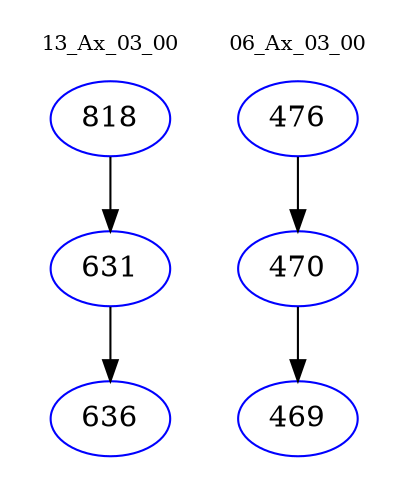 digraph{
subgraph cluster_0 {
color = white
label = "13_Ax_03_00";
fontsize=10;
T0_818 [label="818", color="blue"]
T0_818 -> T0_631 [color="black"]
T0_631 [label="631", color="blue"]
T0_631 -> T0_636 [color="black"]
T0_636 [label="636", color="blue"]
}
subgraph cluster_1 {
color = white
label = "06_Ax_03_00";
fontsize=10;
T1_476 [label="476", color="blue"]
T1_476 -> T1_470 [color="black"]
T1_470 [label="470", color="blue"]
T1_470 -> T1_469 [color="black"]
T1_469 [label="469", color="blue"]
}
}
